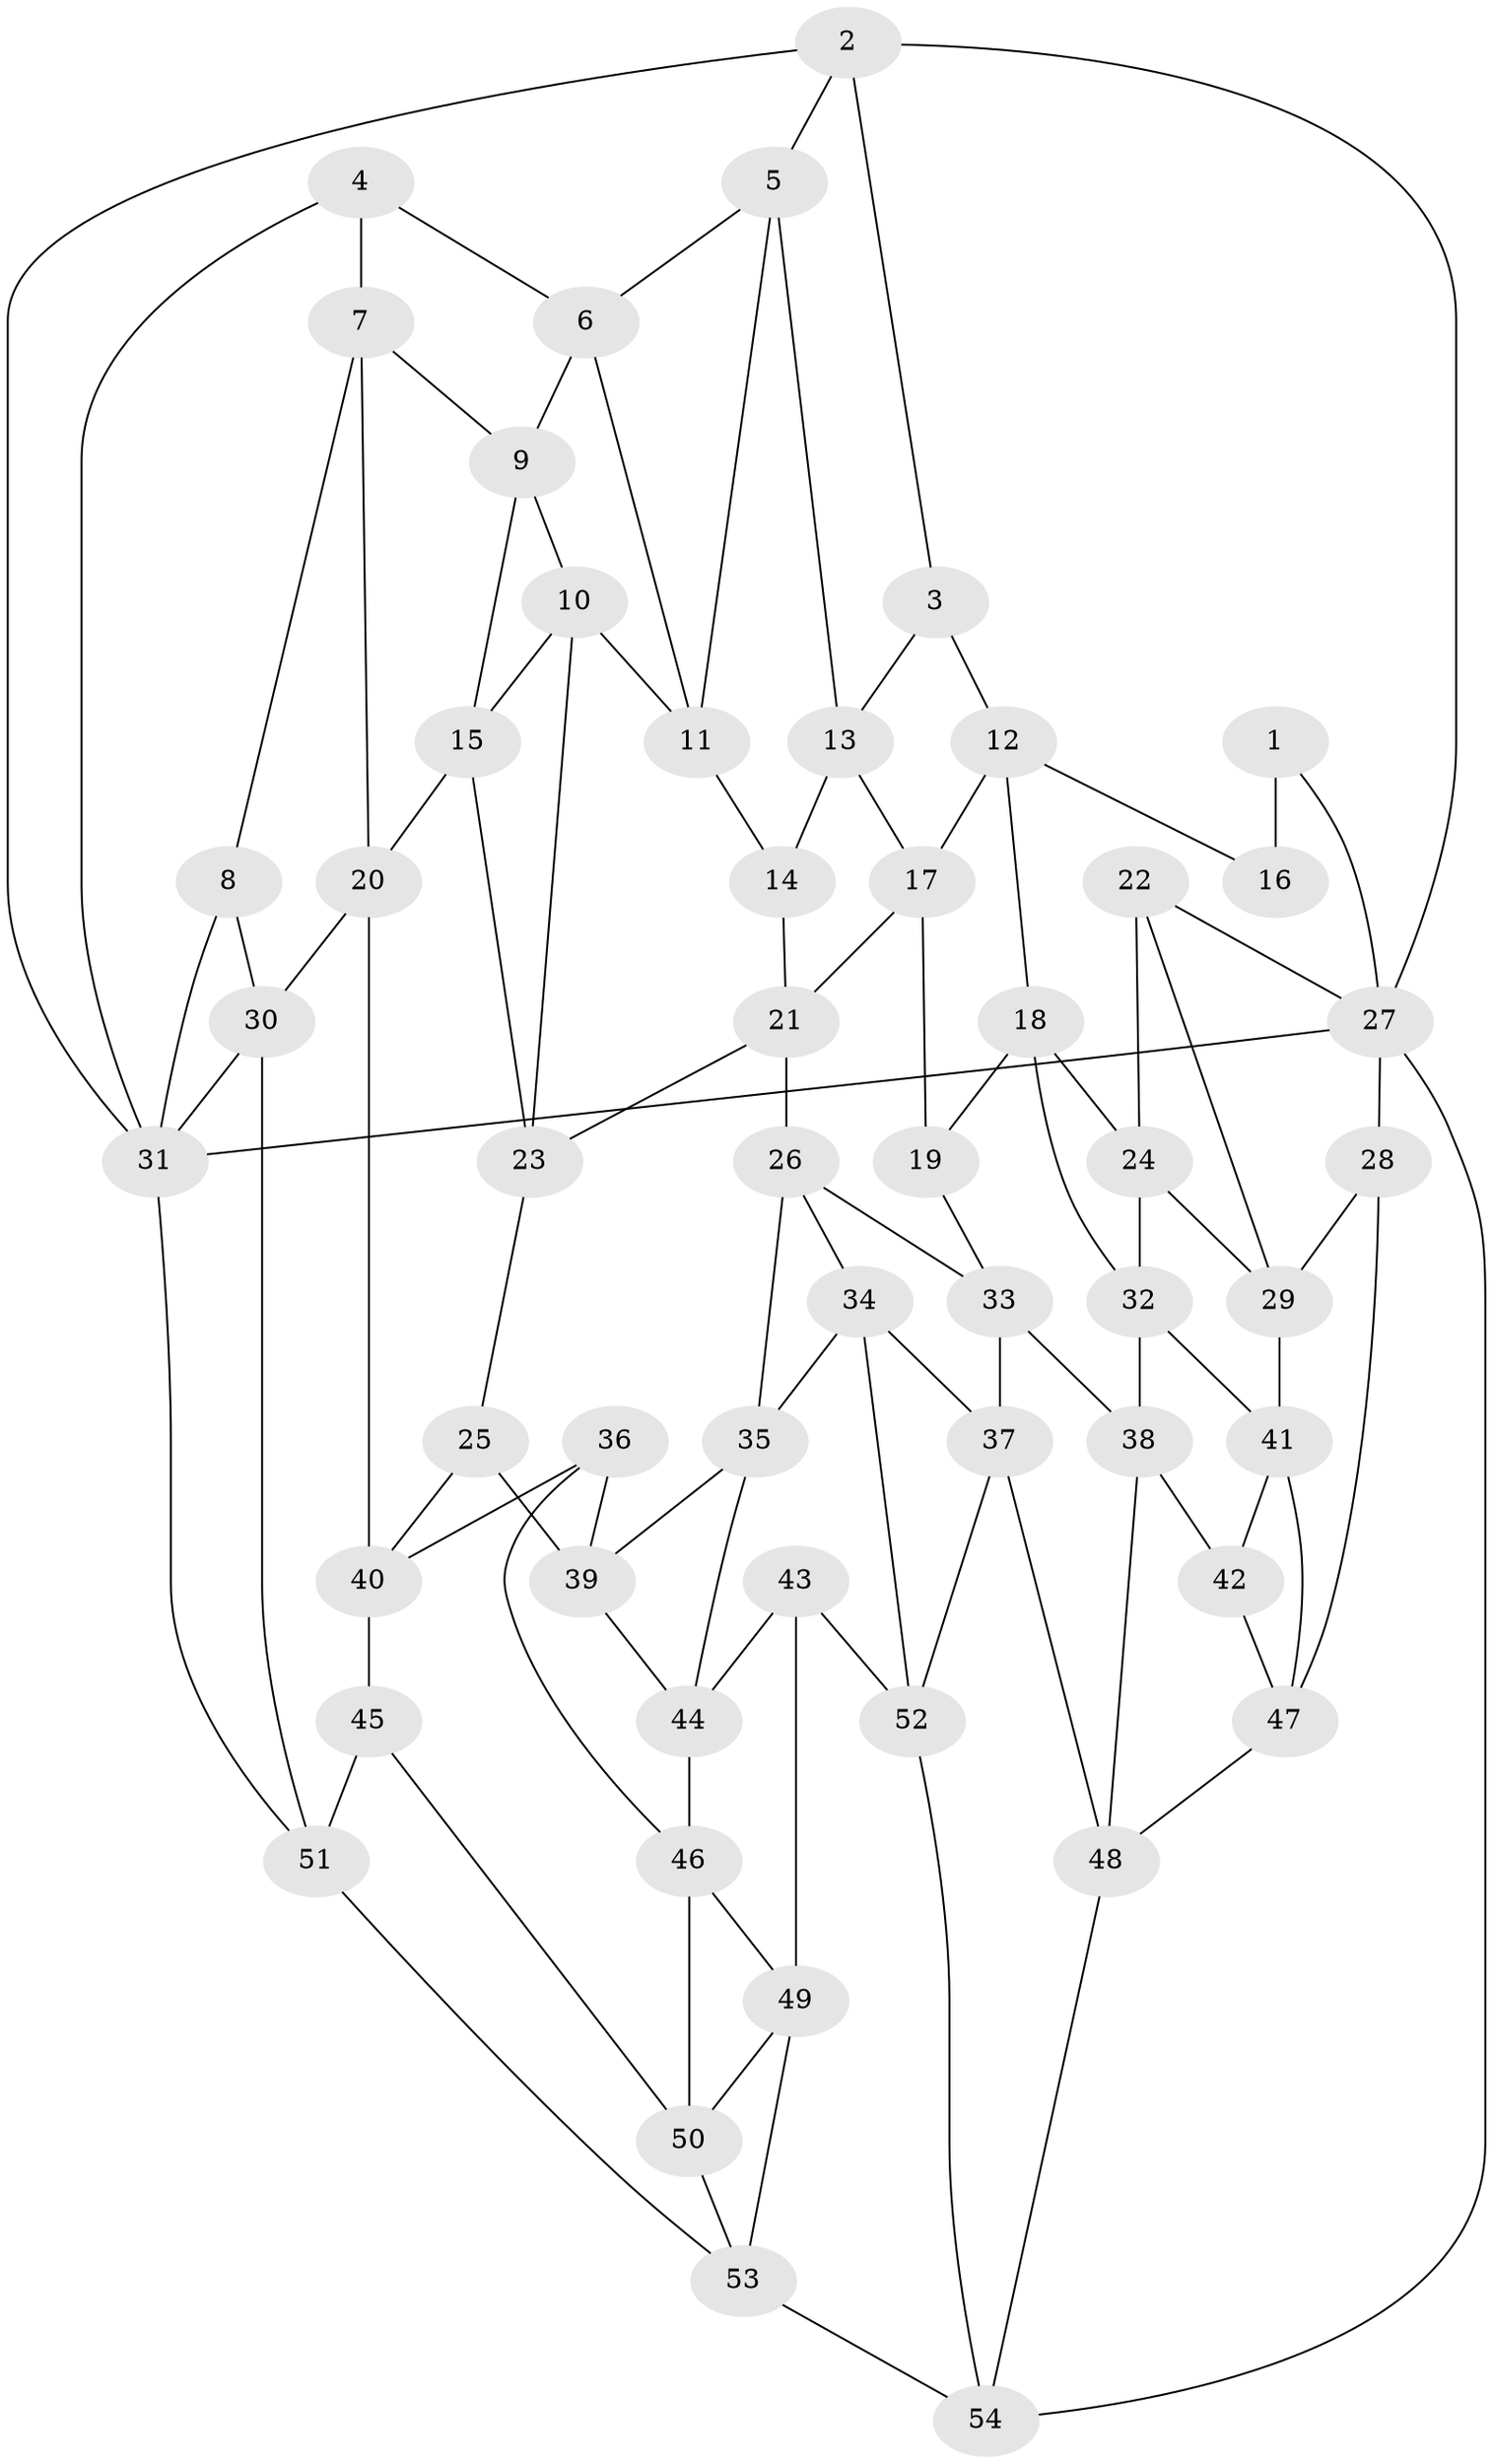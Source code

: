 // original degree distribution, {3: 0.037383177570093455, 6: 0.21495327102803738, 4: 0.205607476635514, 5: 0.5420560747663551}
// Generated by graph-tools (version 1.1) at 2025/51/03/09/25 03:51:04]
// undirected, 54 vertices, 102 edges
graph export_dot {
graph [start="1"]
  node [color=gray90,style=filled];
  1;
  2;
  3;
  4;
  5;
  6;
  7;
  8;
  9;
  10;
  11;
  12;
  13;
  14;
  15;
  16;
  17;
  18;
  19;
  20;
  21;
  22;
  23;
  24;
  25;
  26;
  27;
  28;
  29;
  30;
  31;
  32;
  33;
  34;
  35;
  36;
  37;
  38;
  39;
  40;
  41;
  42;
  43;
  44;
  45;
  46;
  47;
  48;
  49;
  50;
  51;
  52;
  53;
  54;
  1 -- 16 [weight=2.0];
  1 -- 27 [weight=1.0];
  2 -- 3 [weight=1.0];
  2 -- 5 [weight=1.0];
  2 -- 27 [weight=1.0];
  2 -- 31 [weight=1.0];
  3 -- 12 [weight=1.0];
  3 -- 13 [weight=1.0];
  4 -- 6 [weight=1.0];
  4 -- 7 [weight=1.0];
  4 -- 31 [weight=1.0];
  5 -- 6 [weight=1.0];
  5 -- 11 [weight=1.0];
  5 -- 13 [weight=1.0];
  6 -- 9 [weight=1.0];
  6 -- 11 [weight=1.0];
  7 -- 8 [weight=1.0];
  7 -- 9 [weight=1.0];
  7 -- 20 [weight=1.0];
  8 -- 30 [weight=1.0];
  8 -- 31 [weight=1.0];
  9 -- 10 [weight=1.0];
  9 -- 15 [weight=1.0];
  10 -- 11 [weight=1.0];
  10 -- 15 [weight=1.0];
  10 -- 23 [weight=1.0];
  11 -- 14 [weight=1.0];
  12 -- 16 [weight=1.0];
  12 -- 17 [weight=1.0];
  12 -- 18 [weight=1.0];
  13 -- 14 [weight=1.0];
  13 -- 17 [weight=1.0];
  14 -- 21 [weight=1.0];
  15 -- 20 [weight=1.0];
  15 -- 23 [weight=1.0];
  17 -- 19 [weight=1.0];
  17 -- 21 [weight=1.0];
  18 -- 19 [weight=1.0];
  18 -- 24 [weight=1.0];
  18 -- 32 [weight=1.0];
  19 -- 33 [weight=1.0];
  20 -- 30 [weight=1.0];
  20 -- 40 [weight=1.0];
  21 -- 23 [weight=1.0];
  21 -- 26 [weight=1.0];
  22 -- 24 [weight=1.0];
  22 -- 27 [weight=1.0];
  22 -- 29 [weight=1.0];
  23 -- 25 [weight=1.0];
  24 -- 29 [weight=1.0];
  24 -- 32 [weight=1.0];
  25 -- 39 [weight=1.0];
  25 -- 40 [weight=1.0];
  26 -- 33 [weight=1.0];
  26 -- 34 [weight=1.0];
  26 -- 35 [weight=1.0];
  27 -- 28 [weight=1.0];
  27 -- 31 [weight=1.0];
  27 -- 54 [weight=1.0];
  28 -- 29 [weight=1.0];
  28 -- 47 [weight=1.0];
  29 -- 41 [weight=1.0];
  30 -- 31 [weight=1.0];
  30 -- 51 [weight=1.0];
  31 -- 51 [weight=1.0];
  32 -- 38 [weight=1.0];
  32 -- 41 [weight=1.0];
  33 -- 37 [weight=1.0];
  33 -- 38 [weight=1.0];
  34 -- 35 [weight=1.0];
  34 -- 37 [weight=1.0];
  34 -- 52 [weight=1.0];
  35 -- 39 [weight=1.0];
  35 -- 44 [weight=1.0];
  36 -- 39 [weight=1.0];
  36 -- 40 [weight=1.0];
  36 -- 46 [weight=1.0];
  37 -- 48 [weight=1.0];
  37 -- 52 [weight=1.0];
  38 -- 42 [weight=1.0];
  38 -- 48 [weight=1.0];
  39 -- 44 [weight=1.0];
  40 -- 45 [weight=1.0];
  41 -- 42 [weight=1.0];
  41 -- 47 [weight=1.0];
  42 -- 47 [weight=1.0];
  43 -- 44 [weight=1.0];
  43 -- 49 [weight=1.0];
  43 -- 52 [weight=1.0];
  44 -- 46 [weight=1.0];
  45 -- 50 [weight=1.0];
  45 -- 51 [weight=1.0];
  46 -- 49 [weight=1.0];
  46 -- 50 [weight=1.0];
  47 -- 48 [weight=1.0];
  48 -- 54 [weight=1.0];
  49 -- 50 [weight=1.0];
  49 -- 53 [weight=1.0];
  50 -- 53 [weight=1.0];
  51 -- 53 [weight=1.0];
  52 -- 54 [weight=1.0];
  53 -- 54 [weight=1.0];
}
